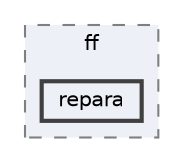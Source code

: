 digraph "external/taskflow/3rd-party/ff/repara"
{
 // LATEX_PDF_SIZE
  bgcolor="transparent";
  edge [fontname=Helvetica,fontsize=10,labelfontname=Helvetica,labelfontsize=10];
  node [fontname=Helvetica,fontsize=10,shape=box,height=0.2,width=0.4];
  compound=true
  subgraph clusterdir_76847c2e48732228b0d9f5df109ae853 {
    graph [ bgcolor="#edf0f7", pencolor="grey50", label="ff", fontname=Helvetica,fontsize=10 style="filled,dashed", URL="dir_76847c2e48732228b0d9f5df109ae853.html",tooltip=""]
  dir_4a34200d31235667a36d41d22ad9e984 [label="repara", fillcolor="#edf0f7", color="grey25", style="filled,bold", URL="dir_4a34200d31235667a36d41d22ad9e984.html",tooltip=""];
  }
}
